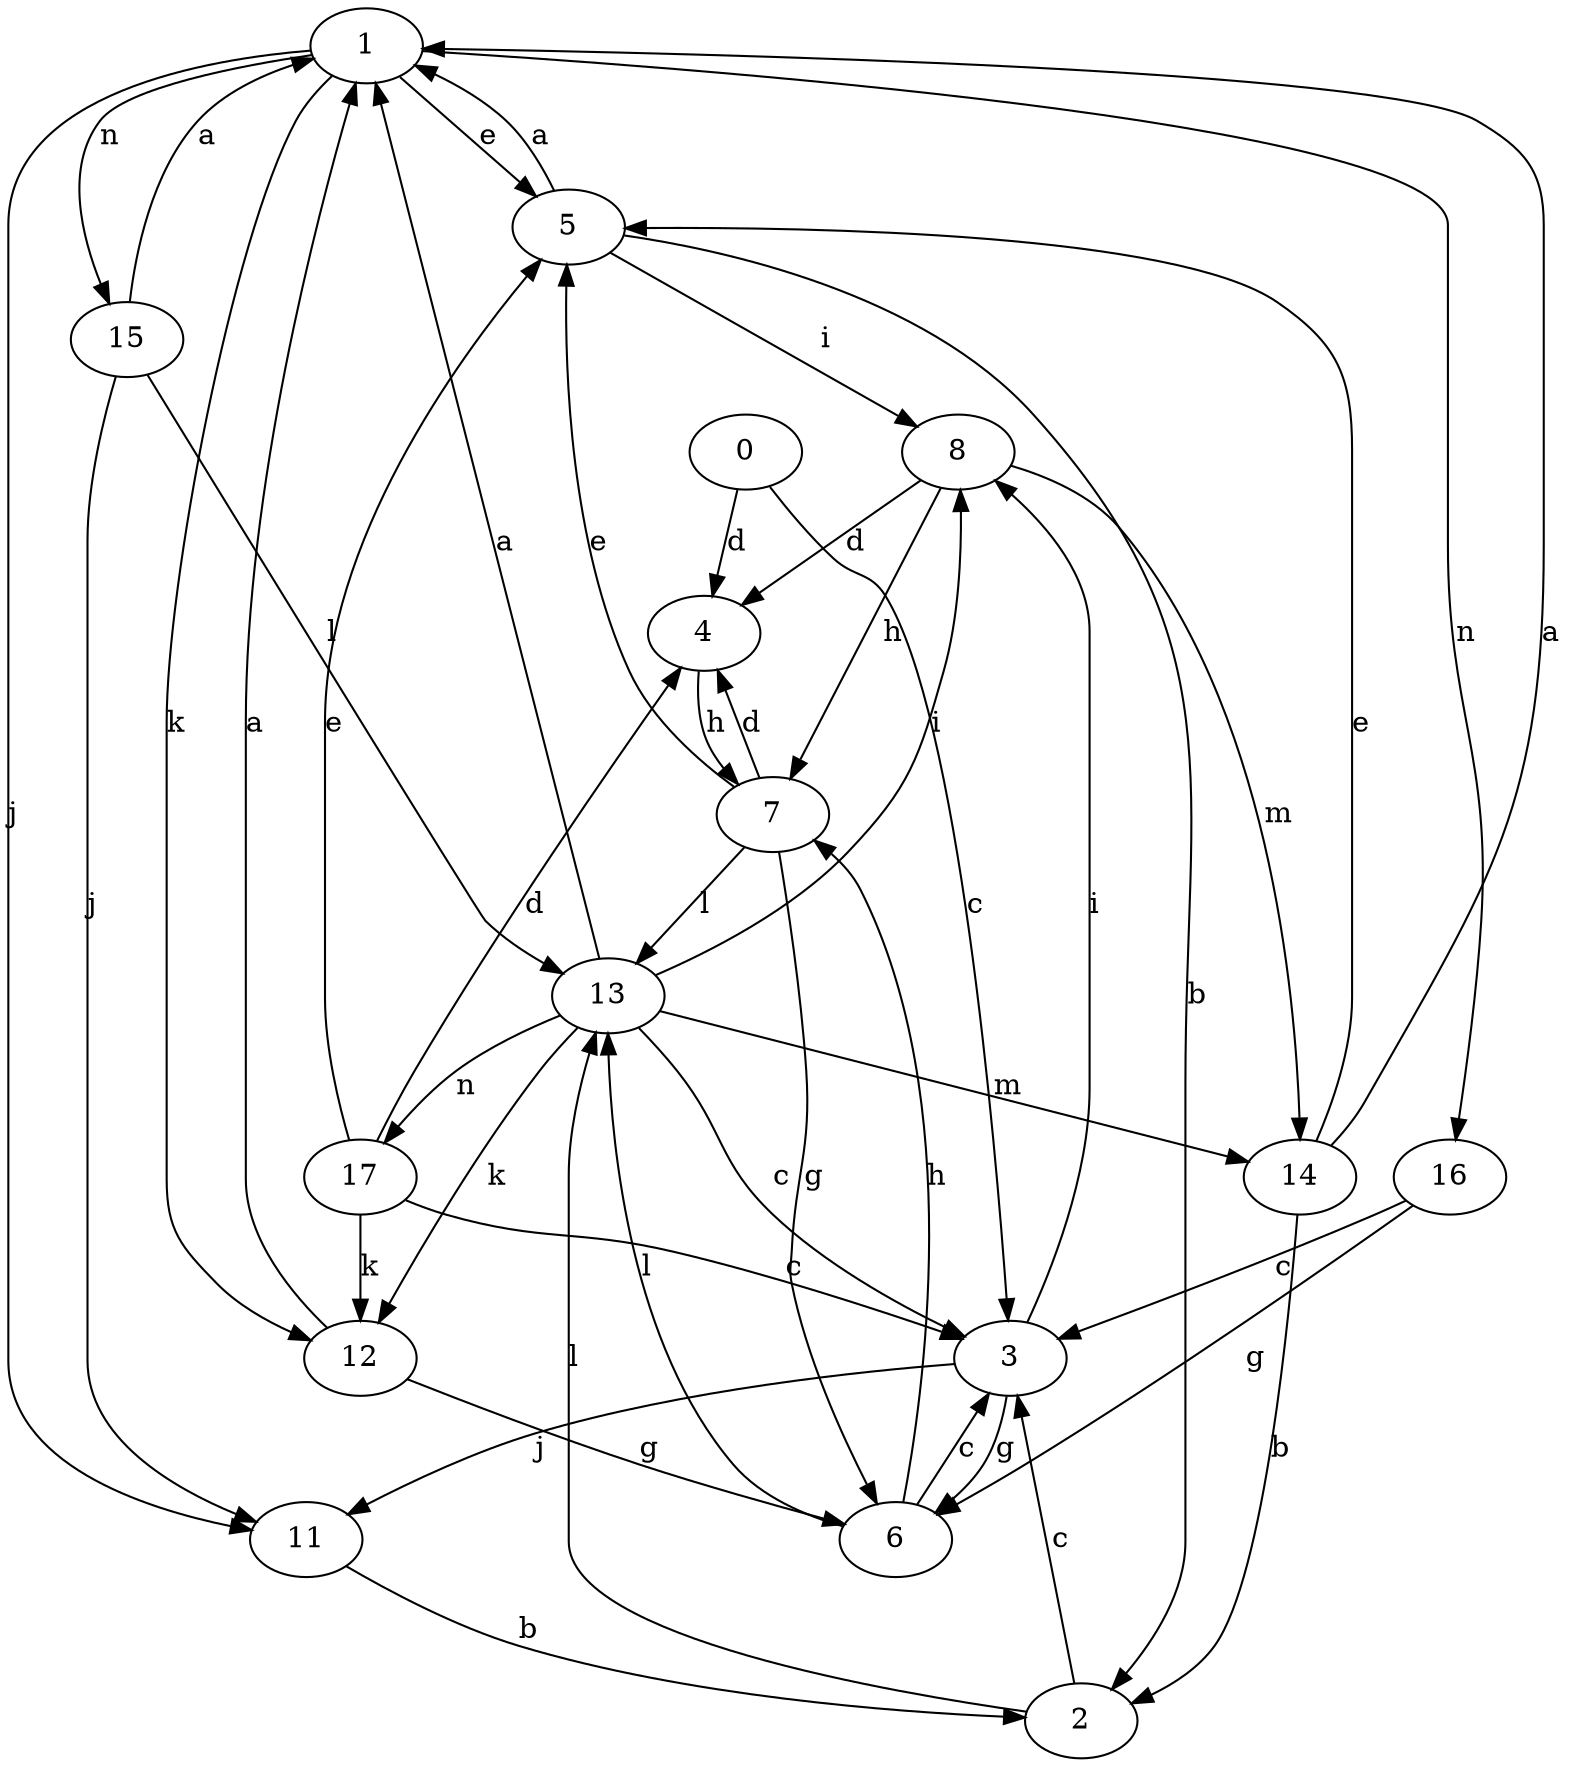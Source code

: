 strict digraph  {
1;
2;
3;
4;
5;
0;
6;
7;
8;
11;
12;
13;
14;
15;
16;
17;
1 -> 5  [label=e];
1 -> 11  [label=j];
1 -> 12  [label=k];
1 -> 15  [label=n];
1 -> 16  [label=n];
2 -> 3  [label=c];
2 -> 13  [label=l];
3 -> 6  [label=g];
3 -> 8  [label=i];
3 -> 11  [label=j];
4 -> 7  [label=h];
5 -> 1  [label=a];
5 -> 2  [label=b];
5 -> 8  [label=i];
0 -> 3  [label=c];
0 -> 4  [label=d];
6 -> 3  [label=c];
6 -> 7  [label=h];
6 -> 13  [label=l];
7 -> 4  [label=d];
7 -> 5  [label=e];
7 -> 6  [label=g];
7 -> 13  [label=l];
8 -> 4  [label=d];
8 -> 7  [label=h];
8 -> 14  [label=m];
11 -> 2  [label=b];
12 -> 1  [label=a];
12 -> 6  [label=g];
13 -> 1  [label=a];
13 -> 3  [label=c];
13 -> 8  [label=i];
13 -> 12  [label=k];
13 -> 14  [label=m];
13 -> 17  [label=n];
14 -> 1  [label=a];
14 -> 2  [label=b];
14 -> 5  [label=e];
15 -> 1  [label=a];
15 -> 11  [label=j];
15 -> 13  [label=l];
16 -> 3  [label=c];
16 -> 6  [label=g];
17 -> 3  [label=c];
17 -> 4  [label=d];
17 -> 5  [label=e];
17 -> 12  [label=k];
}
